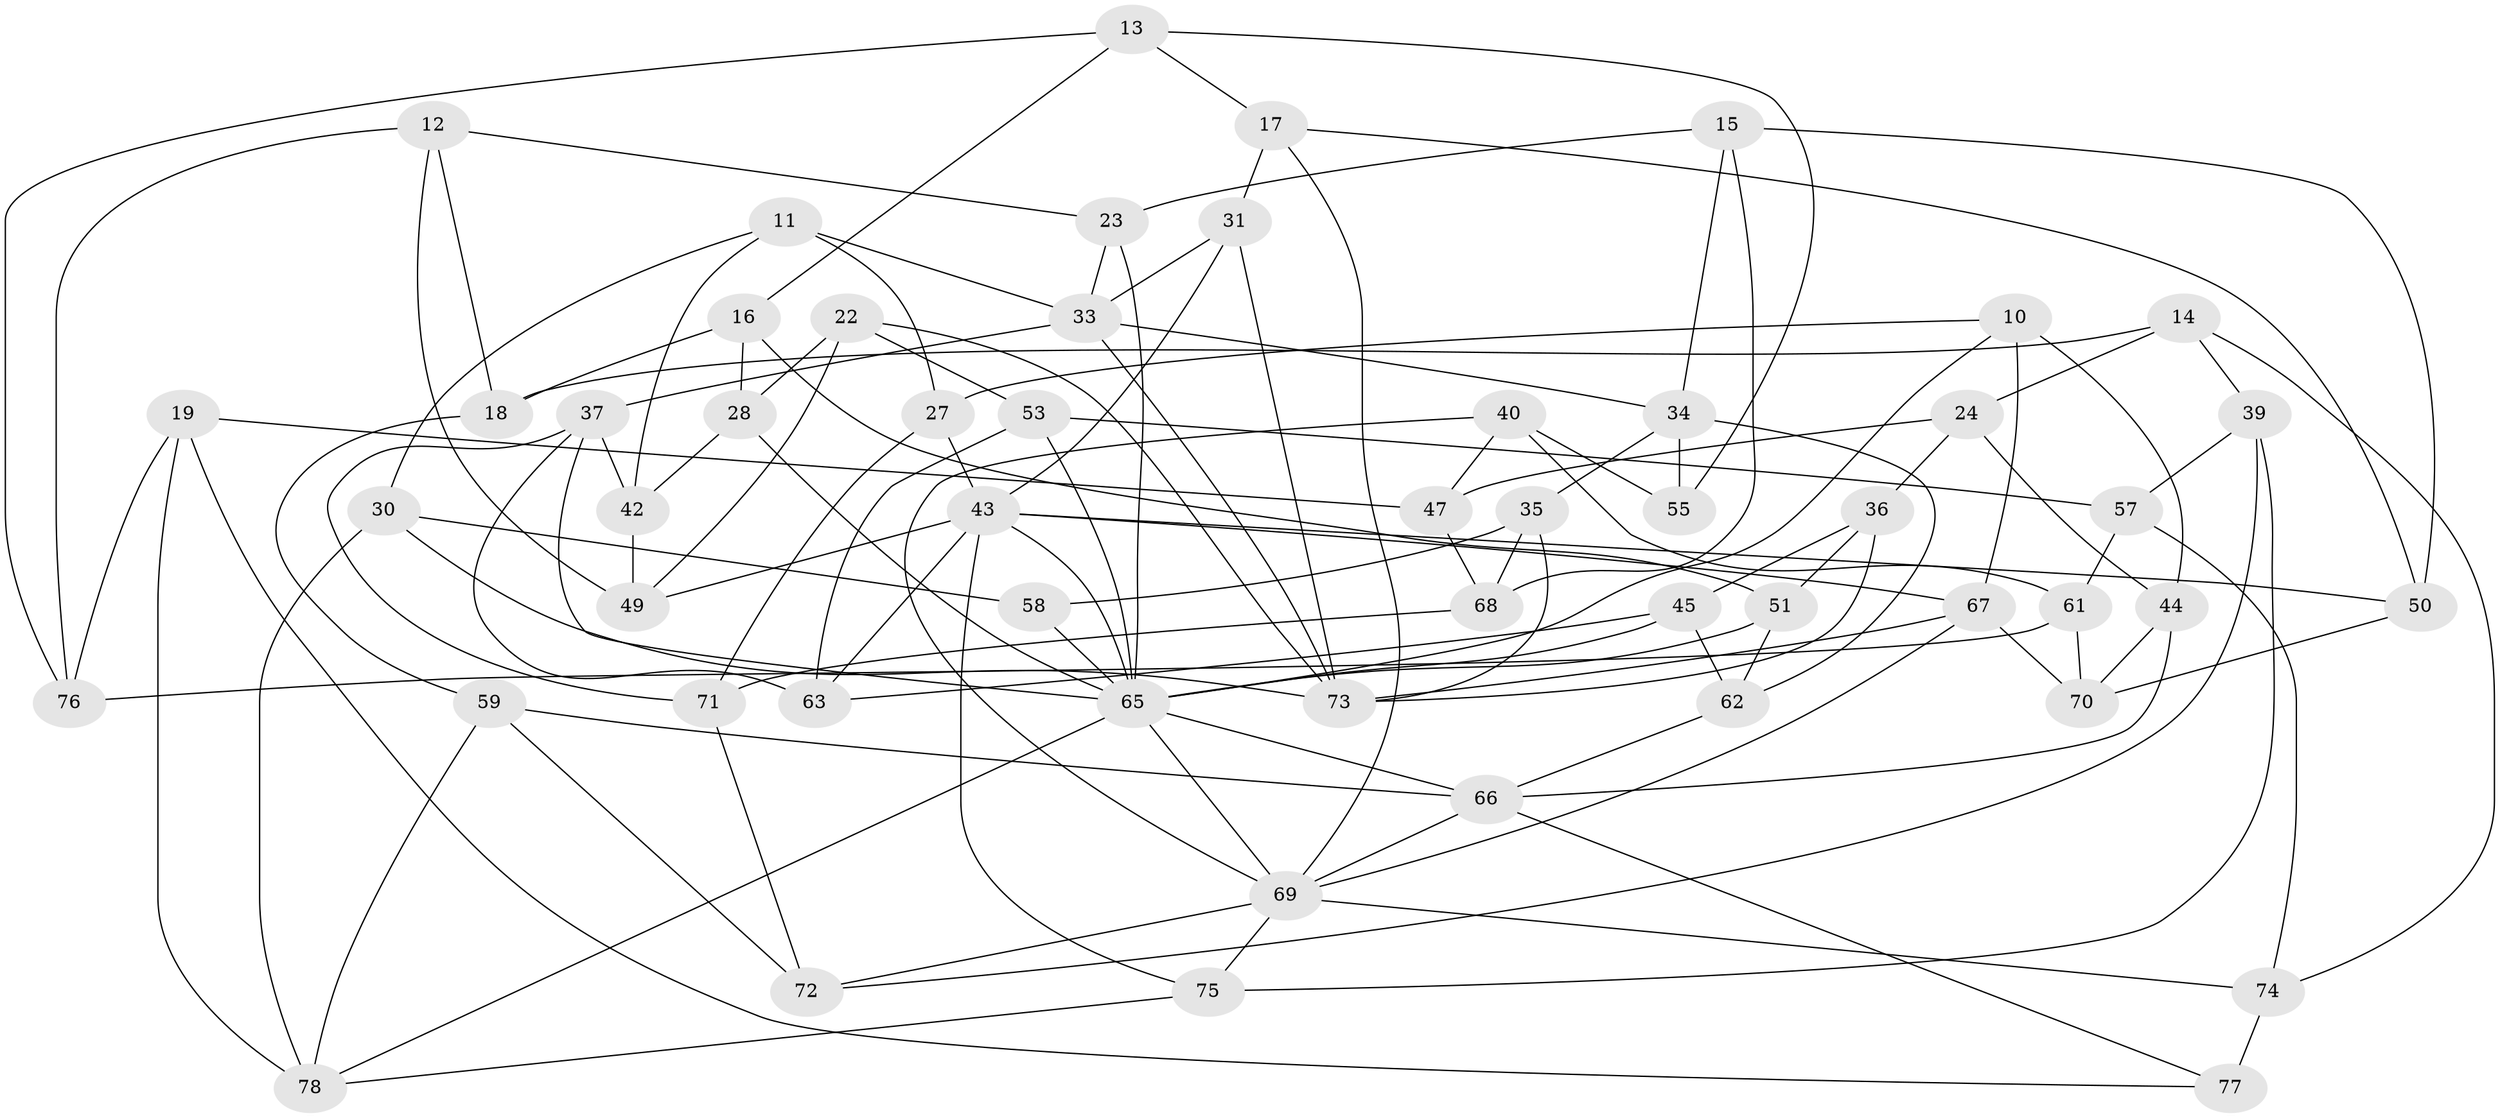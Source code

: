 // original degree distribution, {4: 1.0}
// Generated by graph-tools (version 1.1) at 2025/03/03/04/25 22:03:54]
// undirected, 54 vertices, 120 edges
graph export_dot {
graph [start="1"]
  node [color=gray90,style=filled];
  10;
  11;
  12;
  13;
  14;
  15;
  16;
  17;
  18;
  19;
  22;
  23;
  24;
  27;
  28;
  30;
  31;
  33 [super="+8"];
  34 [super="+9"];
  35;
  36;
  37 [super="+26"];
  39;
  40;
  42;
  43 [super="+5+20"];
  44;
  45;
  47;
  49;
  50;
  51;
  53;
  55;
  57;
  58 [super="+46"];
  59 [super="+56"];
  61;
  62;
  63;
  65 [super="+4+32+7+41+60"];
  66 [super="+64"];
  67 [super="+25"];
  68;
  69 [super="+52"];
  70;
  71;
  72;
  73 [super="+3+38"];
  74 [super="+21"];
  75;
  76;
  77;
  78 [super="+2"];
  10 -- 44;
  10 -- 27;
  10 -- 67;
  10 -- 65;
  11 -- 42;
  11 -- 30;
  11 -- 33;
  11 -- 27;
  12 -- 23;
  12 -- 18;
  12 -- 49;
  12 -- 76;
  13 -- 16;
  13 -- 55;
  13 -- 76;
  13 -- 17;
  14 -- 39;
  14 -- 18;
  14 -- 24;
  14 -- 74;
  15 -- 50;
  15 -- 23;
  15 -- 68;
  15 -- 34;
  16 -- 51;
  16 -- 28;
  16 -- 18;
  17 -- 31;
  17 -- 69;
  17 -- 50;
  18 -- 59;
  19 -- 78;
  19 -- 76;
  19 -- 47;
  19 -- 77;
  22 -- 28;
  22 -- 49;
  22 -- 53;
  22 -- 73;
  23 -- 65;
  23 -- 33;
  24 -- 44;
  24 -- 47;
  24 -- 36;
  27 -- 43;
  27 -- 71;
  28 -- 42;
  28 -- 65;
  30 -- 78;
  30 -- 73;
  30 -- 58;
  31 -- 73;
  31 -- 43;
  31 -- 33;
  33 -- 73;
  33 -- 34;
  33 -- 37;
  34 -- 55 [weight=2];
  34 -- 62;
  34 -- 35;
  35 -- 68;
  35 -- 73;
  35 -- 58;
  36 -- 51;
  36 -- 45;
  36 -- 73;
  37 -- 63;
  37 -- 65 [weight=2];
  37 -- 42;
  37 -- 71;
  39 -- 57;
  39 -- 75;
  39 -- 72;
  40 -- 47;
  40 -- 61;
  40 -- 55;
  40 -- 69;
  42 -- 49;
  43 -- 49;
  43 -- 63;
  43 -- 65;
  43 -- 67;
  43 -- 75;
  43 -- 50;
  44 -- 70;
  44 -- 66;
  45 -- 62;
  45 -- 63;
  45 -- 65;
  47 -- 68;
  50 -- 70;
  51 -- 62;
  51 -- 65;
  53 -- 63;
  53 -- 57;
  53 -- 65;
  57 -- 74;
  57 -- 61;
  58 -- 65 [weight=4];
  59 -- 72;
  59 -- 78 [weight=2];
  59 -- 66 [weight=2];
  61 -- 70;
  61 -- 76;
  62 -- 66;
  65 -- 66 [weight=2];
  65 -- 78;
  65 -- 69 [weight=2];
  66 -- 77;
  66 -- 69;
  67 -- 69;
  67 -- 73 [weight=2];
  67 -- 70;
  68 -- 71;
  69 -- 75;
  69 -- 74 [weight=2];
  69 -- 72;
  71 -- 72;
  74 -- 77 [weight=2];
  75 -- 78;
}
